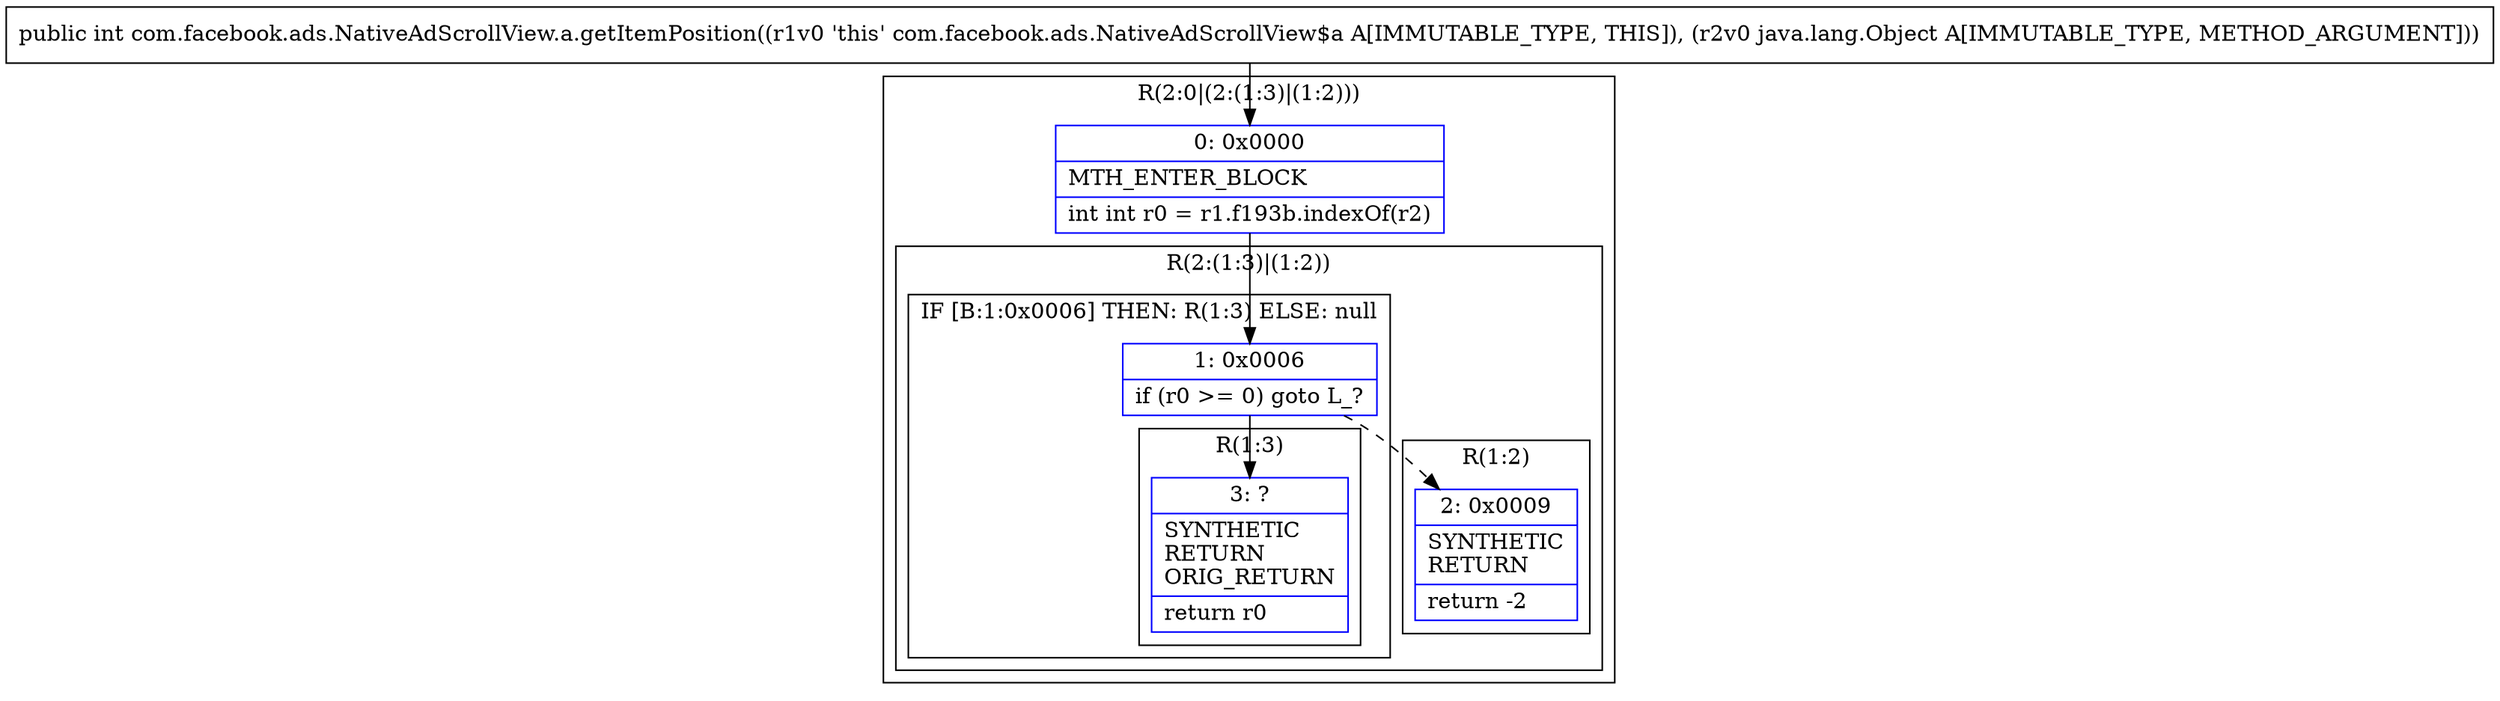 digraph "CFG forcom.facebook.ads.NativeAdScrollView.a.getItemPosition(Ljava\/lang\/Object;)I" {
subgraph cluster_Region_1631841149 {
label = "R(2:0|(2:(1:3)|(1:2)))";
node [shape=record,color=blue];
Node_0 [shape=record,label="{0\:\ 0x0000|MTH_ENTER_BLOCK\l|int int r0 = r1.f193b.indexOf(r2)\l}"];
subgraph cluster_Region_677104690 {
label = "R(2:(1:3)|(1:2))";
node [shape=record,color=blue];
subgraph cluster_IfRegion_1971873784 {
label = "IF [B:1:0x0006] THEN: R(1:3) ELSE: null";
node [shape=record,color=blue];
Node_1 [shape=record,label="{1\:\ 0x0006|if (r0 \>= 0) goto L_?\l}"];
subgraph cluster_Region_1605216226 {
label = "R(1:3)";
node [shape=record,color=blue];
Node_3 [shape=record,label="{3\:\ ?|SYNTHETIC\lRETURN\lORIG_RETURN\l|return r0\l}"];
}
}
subgraph cluster_Region_1917598070 {
label = "R(1:2)";
node [shape=record,color=blue];
Node_2 [shape=record,label="{2\:\ 0x0009|SYNTHETIC\lRETURN\l|return \-2\l}"];
}
}
}
MethodNode[shape=record,label="{public int com.facebook.ads.NativeAdScrollView.a.getItemPosition((r1v0 'this' com.facebook.ads.NativeAdScrollView$a A[IMMUTABLE_TYPE, THIS]), (r2v0 java.lang.Object A[IMMUTABLE_TYPE, METHOD_ARGUMENT])) }"];
MethodNode -> Node_0;
Node_0 -> Node_1;
Node_1 -> Node_2[style=dashed];
Node_1 -> Node_3;
}

